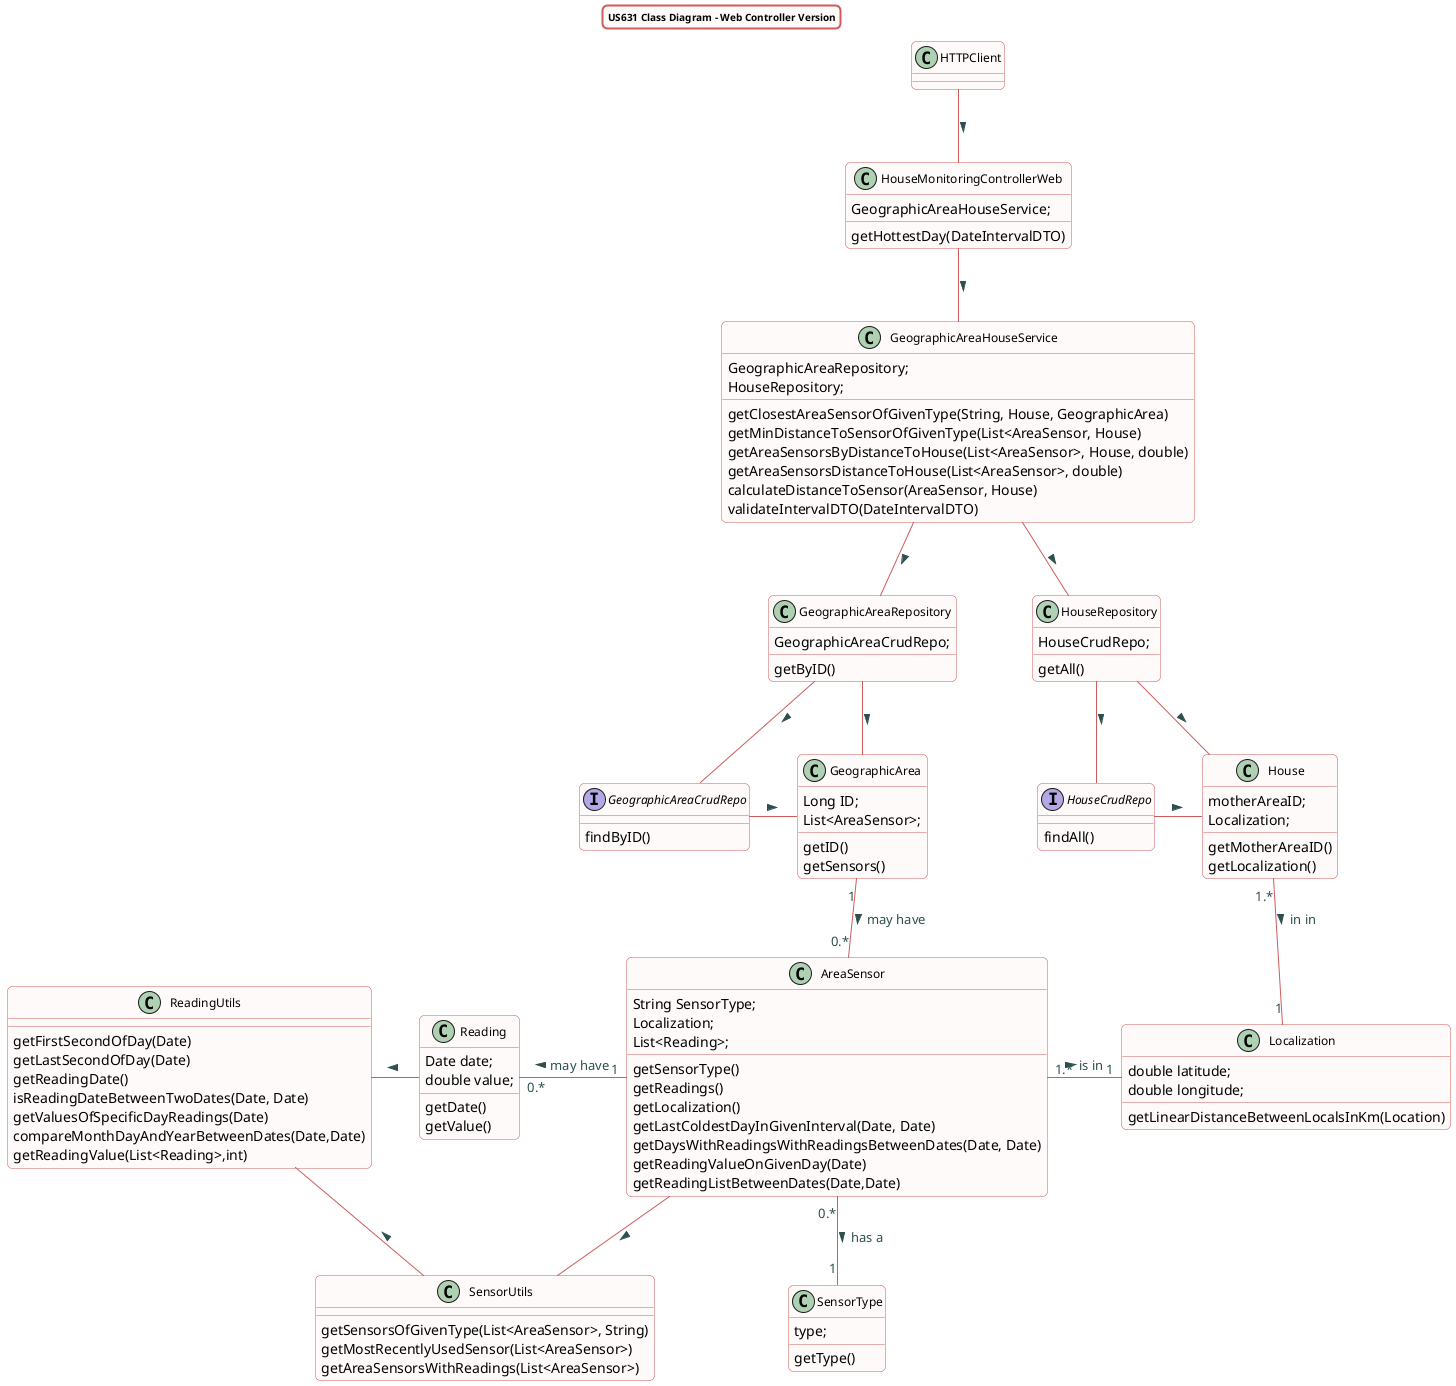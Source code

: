 @startuml
title US631 Class Diagram - Web Controller Version

skinparam titleBorderRoundCorner 10
skinparam titleBorderThickness 2
skinparam titleBorderColor indianred
skinparam titleBackgroundColor Snow
skinparam FontName quicksand
skinparam titleFontSize 10
skinparam roundcorner 10


skinparam class {
 BorderColor indianred
 BackgroundColor indianred
 BackgroundColor Snow
  roundcorner 10
  ArrowFontName Verdana
  ArrowColor indianred
  ArrowFontColor darkslategrey
  FontSize 12
}



HTTPClient -- HouseMonitoringControllerWeb : >
HouseMonitoringControllerWeb -- GeographicAreaHouseService : >
GeographicAreaHouseService -- GeographicAreaRepository : >
GeographicAreaRepository -- GeographicAreaCrudRepo : >
GeographicAreaRepository -- GeographicArea : >
GeographicAreaCrudRepo -right- GeographicArea : >
GeographicAreaHouseService -- HouseRepository : >
HouseRepository -- HouseCrudRepo : >
HouseRepository -- House : >
HouseCrudRepo -right- House : >
GeographicArea "1" -- "0.*" AreaSensor : may have >
House"1.*" -right- "1" Localization : in in >
AreaSensor"1.*" -right- "1" Localization : is in >
AreaSensor "1" -left- "0.*" Reading : may have >
AreaSensor -- SensorUtils : >
AreaSensor"0.*" -- "1"SensorType : has a >
Reading -left- ReadingUtils : >
SensorUtils -left- ReadingUtils : >

class HouseMonitoringControllerWeb {
GeographicAreaHouseService;
getHottestDay(DateIntervalDTO)
}

class GeographicAreaHouseService{
GeographicAreaRepository;
HouseRepository;
getClosestAreaSensorOfGivenType(String, House, GeographicArea)
getMinDistanceToSensorOfGivenType(List<AreaSensor, House)
getAreaSensorsByDistanceToHouse(List<AreaSensor>, House, double)
getAreaSensorsDistanceToHouse(List<AreaSensor>, double)
calculateDistanceToSensor(AreaSensor, House)
validateIntervalDTO(DateIntervalDTO)
}

class House{
motherAreaID;
Localization;
getMotherAreaID()
getLocalization()
}

class GeographicArea{
Long ID;
List<AreaSensor>;
getID()
getSensors()
}

class SensorUtils{
getSensorsOfGivenType(List<AreaSensor>, String)
getMostRecentlyUsedSensor(List<AreaSensor>)
getAreaSensorsWithReadings(List<AreaSensor>)
}

class AreaSensor{
String SensorType;
Localization;
List<Reading>;
getSensorType()
getReadings()
getLocalization()
getLastColdestDayInGivenInterval(Date, Date)
getDaysWithReadingsWithReadingsBetweenDates(Date, Date)
getReadingValueOnGivenDay(Date)
getReadingListBetweenDates(Date,Date)
}

class SensorType{
type;
getType()
}

class Localization{
double latitude;
double longitude;
getLinearDistanceBetweenLocalsInKm(Location)
}

class ReadingUtils{
getFirstSecondOfDay(Date)
getLastSecondOfDay(Date)
getReadingDate()
isReadingDateBetweenTwoDates(Date, Date)
getValuesOfSpecificDayReadings(Date)
compareMonthDayAndYearBetweenDates(Date,Date)
getReadingValue(List<Reading>,int)
}

class Reading{
Date date;
double value;
getDate()
getValue()
}

class GeographicAreaRepository{
GeographicAreaCrudRepo;
getByID()
}

Interface GeographicAreaCrudRepo{
findByID()
}

class HouseRepository{
HouseCrudRepo;
getAll()
}

Interface HouseCrudRepo{
findAll()
}




@enduml